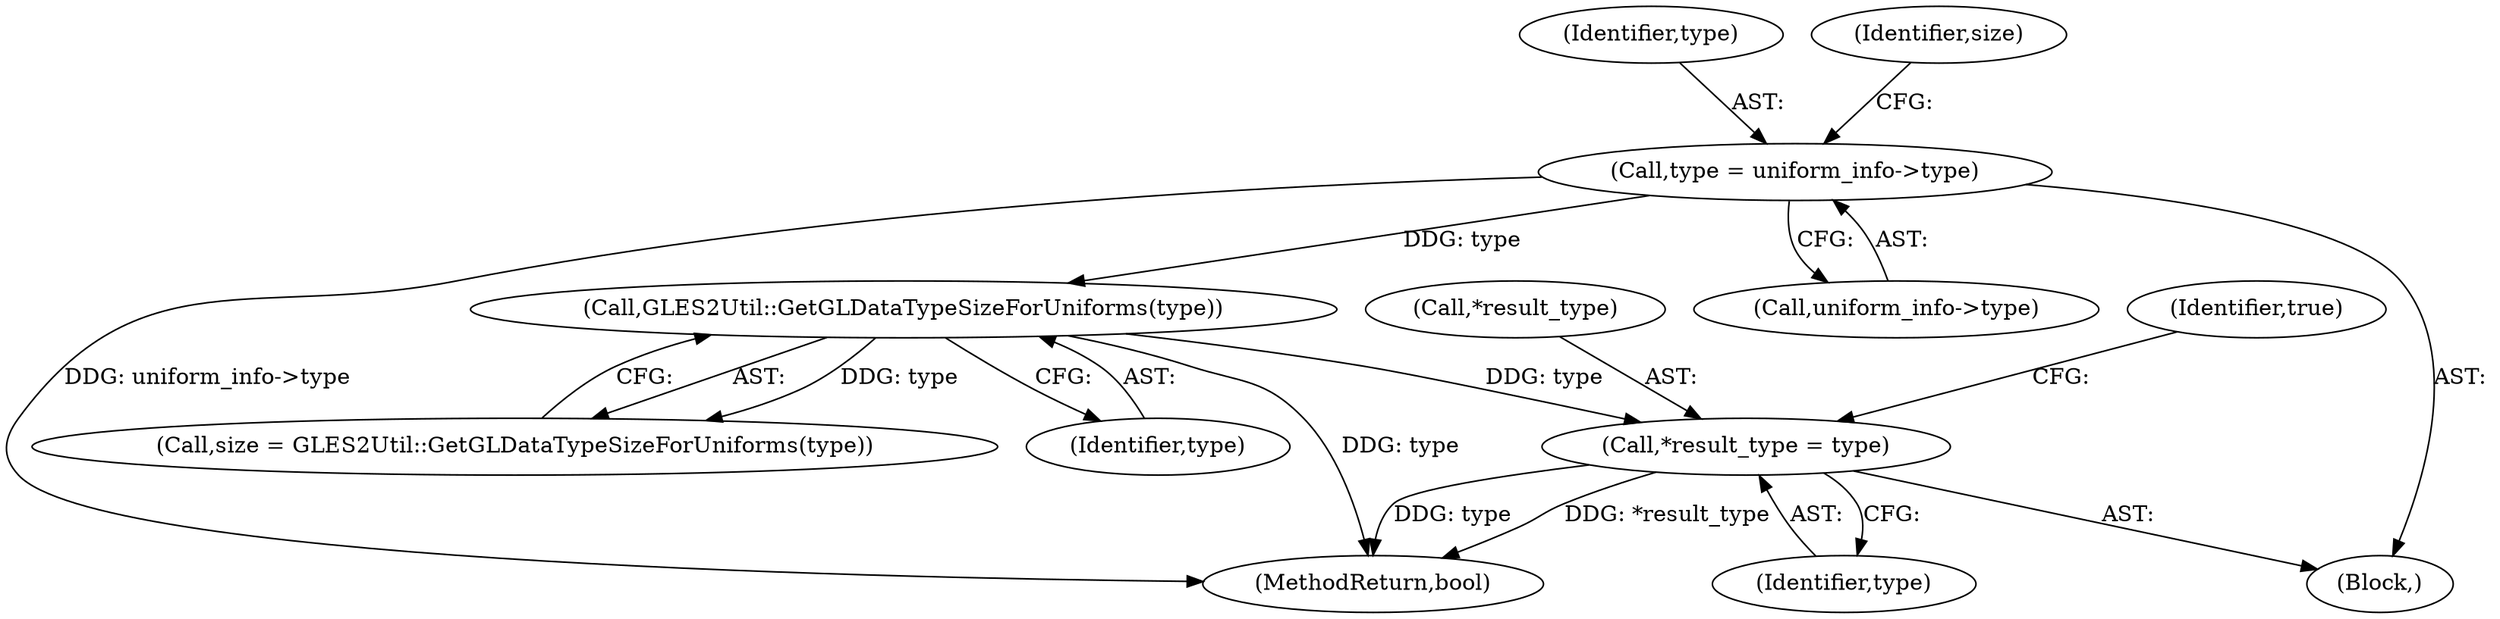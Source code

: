 digraph "0_Chrome_181c7400b2bf50ba02ac77149749fb419b4d4797@pointer" {
"1000228" [label="(Call,*result_type = type)"];
"1000200" [label="(Call,GLES2Util::GetGLDataTypeSizeForUniforms(type))"];
"1000192" [label="(Call,type = uniform_info->type)"];
"1000229" [label="(Call,*result_type)"];
"1000234" [label="(MethodReturn,bool)"];
"1000228" [label="(Call,*result_type = type)"];
"1000193" [label="(Identifier,type)"];
"1000192" [label="(Call,type = uniform_info->type)"];
"1000233" [label="(Identifier,true)"];
"1000200" [label="(Call,GLES2Util::GetGLDataTypeSizeForUniforms(type))"];
"1000110" [label="(Block,)"];
"1000199" [label="(Identifier,size)"];
"1000201" [label="(Identifier,type)"];
"1000194" [label="(Call,uniform_info->type)"];
"1000231" [label="(Identifier,type)"];
"1000198" [label="(Call,size = GLES2Util::GetGLDataTypeSizeForUniforms(type))"];
"1000228" -> "1000110"  [label="AST: "];
"1000228" -> "1000231"  [label="CFG: "];
"1000229" -> "1000228"  [label="AST: "];
"1000231" -> "1000228"  [label="AST: "];
"1000233" -> "1000228"  [label="CFG: "];
"1000228" -> "1000234"  [label="DDG: *result_type"];
"1000228" -> "1000234"  [label="DDG: type"];
"1000200" -> "1000228"  [label="DDG: type"];
"1000200" -> "1000198"  [label="AST: "];
"1000200" -> "1000201"  [label="CFG: "];
"1000201" -> "1000200"  [label="AST: "];
"1000198" -> "1000200"  [label="CFG: "];
"1000200" -> "1000234"  [label="DDG: type"];
"1000200" -> "1000198"  [label="DDG: type"];
"1000192" -> "1000200"  [label="DDG: type"];
"1000192" -> "1000110"  [label="AST: "];
"1000192" -> "1000194"  [label="CFG: "];
"1000193" -> "1000192"  [label="AST: "];
"1000194" -> "1000192"  [label="AST: "];
"1000199" -> "1000192"  [label="CFG: "];
"1000192" -> "1000234"  [label="DDG: uniform_info->type"];
}
